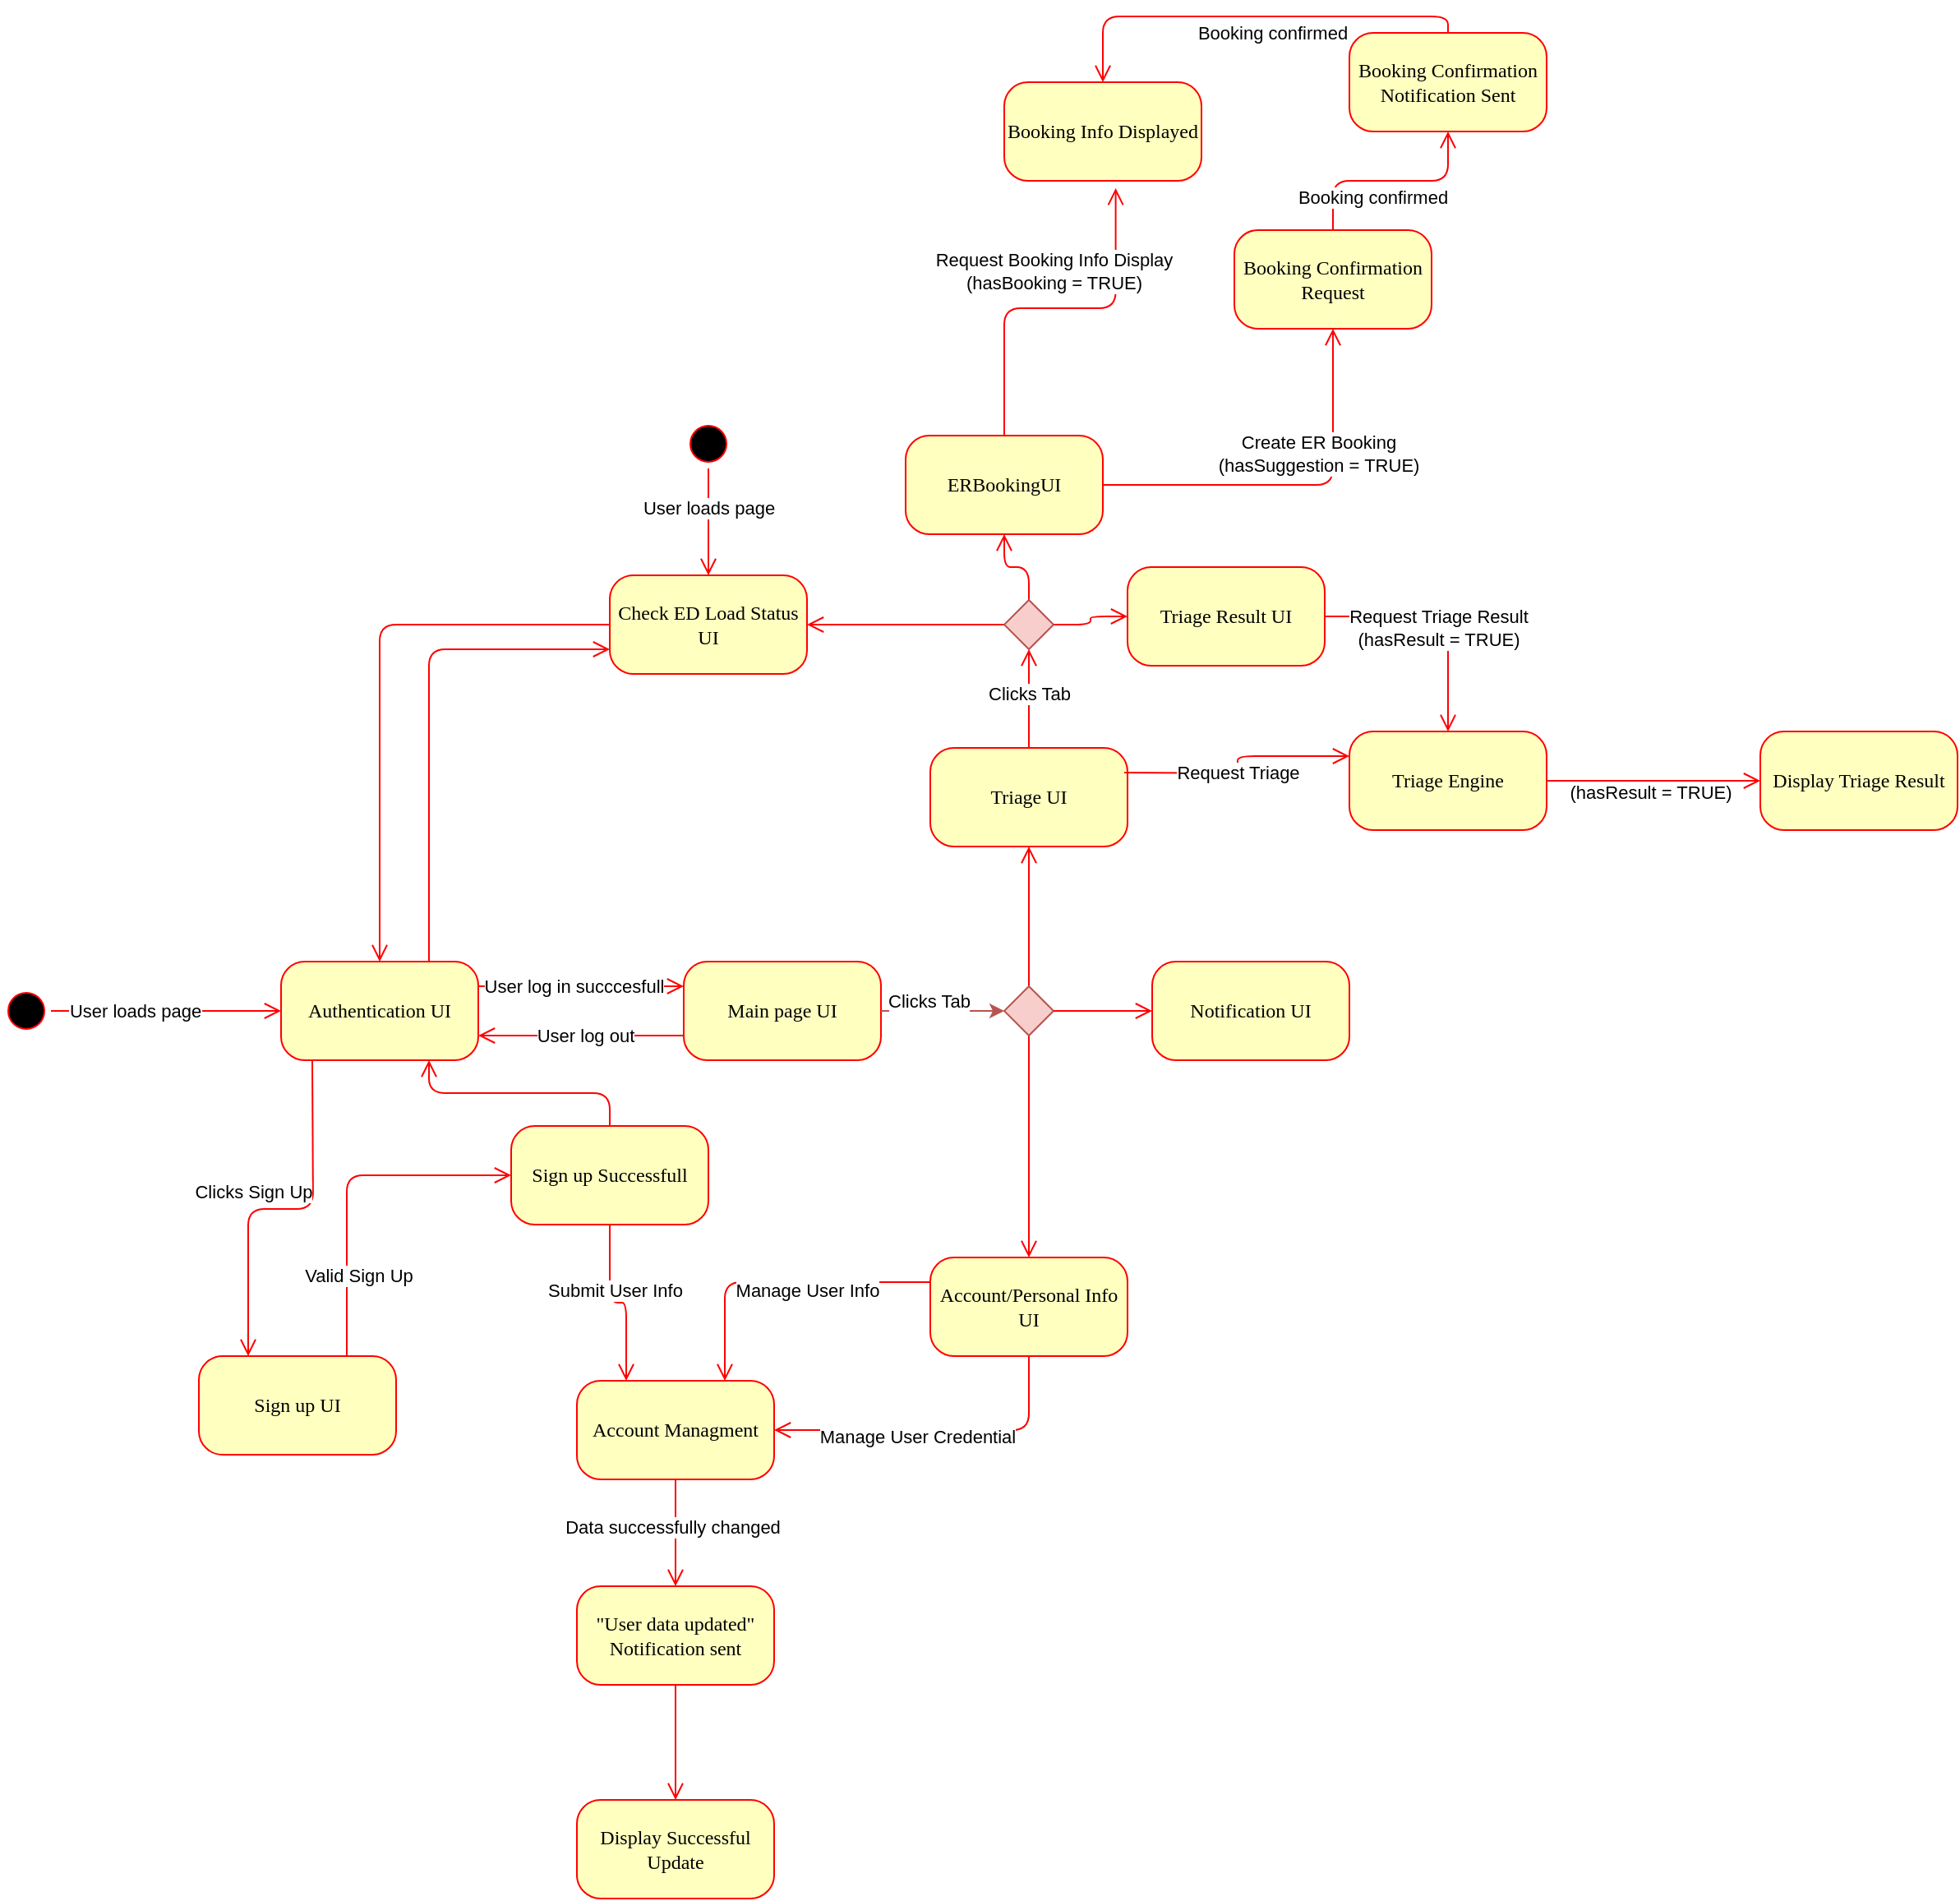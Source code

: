 <mxfile version="22.0.6" type="github">
  <diagram name="Page-1" id="58cdce13-f638-feb5-8d6f-7d28b1aa9fa0">
    <mxGraphModel dx="2159" dy="1327" grid="1" gridSize="10" guides="1" tooltips="1" connect="1" arrows="1" fold="1" page="1" pageScale="1" pageWidth="1100" pageHeight="850" background="none" math="0" shadow="0">
      <root>
        <mxCell id="0" />
        <mxCell id="1" parent="0" />
        <mxCell id="382b91b5511bd0f7-1" value="" style="ellipse;html=1;shape=startState;fillColor=#000000;strokeColor=#ff0000;rounded=1;shadow=0;comic=0;labelBackgroundColor=none;fontFamily=Verdana;fontSize=12;fontColor=#000000;align=center;direction=south;" parent="1" vertex="1">
          <mxGeometry x="-40" y="125" width="30" height="30" as="geometry" />
        </mxCell>
        <mxCell id="382b91b5511bd0f7-6" value="Authentication UI" style="rounded=1;whiteSpace=wrap;html=1;arcSize=24;fillColor=#ffffc0;strokeColor=#ff0000;shadow=0;comic=0;labelBackgroundColor=none;fontFamily=Verdana;fontSize=12;fontColor=#000000;align=center;" parent="1" vertex="1">
          <mxGeometry x="130" y="110" width="120" height="60" as="geometry" />
        </mxCell>
        <mxCell id="2a3bc250acf0617d-9" style="edgeStyle=orthogonalEdgeStyle;html=1;labelBackgroundColor=none;endArrow=open;endSize=8;strokeColor=#ff0000;fontFamily=Verdana;fontSize=12;align=left;" parent="1" source="382b91b5511bd0f7-1" target="382b91b5511bd0f7-6" edge="1">
          <mxGeometry relative="1" as="geometry" />
        </mxCell>
        <mxCell id="VdD3YLYx9Pq02H5jU0q_-2" value="User loads page" style="edgeLabel;html=1;align=center;verticalAlign=middle;resizable=0;points=[];" parent="2a3bc250acf0617d-9" vertex="1" connectable="0">
          <mxGeometry x="-0.275" relative="1" as="geometry">
            <mxPoint as="offset" />
          </mxGeometry>
        </mxCell>
        <mxCell id="VdD3YLYx9Pq02H5jU0q_-5" style="edgeStyle=orthogonalEdgeStyle;html=1;labelBackgroundColor=none;endArrow=open;endSize=8;strokeColor=#ff0000;fontFamily=Verdana;fontSize=12;align=left;exitX=1;exitY=0.25;exitDx=0;exitDy=0;entryX=0;entryY=0.25;entryDx=0;entryDy=0;" parent="1" source="382b91b5511bd0f7-6" target="VdD3YLYx9Pq02H5jU0q_-14" edge="1">
          <mxGeometry relative="1" as="geometry">
            <mxPoint x="390" y="125.62" as="sourcePoint" />
            <mxPoint x="470" y="125" as="targetPoint" />
          </mxGeometry>
        </mxCell>
        <mxCell id="VdD3YLYx9Pq02H5jU0q_-8" value="User log in succcesfull" style="edgeLabel;html=1;align=center;verticalAlign=middle;resizable=0;points=[];" parent="VdD3YLYx9Pq02H5jU0q_-5" vertex="1" connectable="0">
          <mxGeometry x="-0.323" relative="1" as="geometry">
            <mxPoint x="15" as="offset" />
          </mxGeometry>
        </mxCell>
        <mxCell id="VdD3YLYx9Pq02H5jU0q_-10" style="edgeStyle=orthogonalEdgeStyle;html=1;labelBackgroundColor=none;endArrow=open;endSize=8;strokeColor=#ff0000;fontFamily=Verdana;fontSize=12;align=left;entryX=1;entryY=0.75;entryDx=0;entryDy=0;exitX=0;exitY=0.75;exitDx=0;exitDy=0;" parent="1" source="VdD3YLYx9Pq02H5jU0q_-14" target="382b91b5511bd0f7-6" edge="1">
          <mxGeometry relative="1" as="geometry">
            <mxPoint x="460" y="155" as="sourcePoint" />
            <mxPoint x="290" y="160" as="targetPoint" />
          </mxGeometry>
        </mxCell>
        <mxCell id="VdD3YLYx9Pq02H5jU0q_-11" value="User log out" style="edgeLabel;html=1;align=center;verticalAlign=middle;resizable=0;points=[];" parent="VdD3YLYx9Pq02H5jU0q_-10" vertex="1" connectable="0">
          <mxGeometry x="-0.275" relative="1" as="geometry">
            <mxPoint x="-15" as="offset" />
          </mxGeometry>
        </mxCell>
        <mxCell id="VdD3YLYx9Pq02H5jU0q_-12" style="edgeStyle=orthogonalEdgeStyle;html=1;labelBackgroundColor=none;endArrow=open;endSize=8;strokeColor=#ff0000;fontFamily=Verdana;fontSize=12;align=left;exitX=0.5;exitY=1;exitDx=0;exitDy=0;entryX=0.25;entryY=0;entryDx=0;entryDy=0;" parent="1" edge="1" target="VdD3YLYx9Pq02H5jU0q_-43">
          <mxGeometry relative="1" as="geometry">
            <mxPoint x="149.0" y="170" as="sourcePoint" />
            <mxPoint x="149" y="250" as="targetPoint" />
          </mxGeometry>
        </mxCell>
        <mxCell id="VdD3YLYx9Pq02H5jU0q_-13" value="Clicks Sign Up" style="edgeLabel;html=1;align=center;verticalAlign=middle;resizable=0;points=[];" parent="VdD3YLYx9Pq02H5jU0q_-12" vertex="1" connectable="0">
          <mxGeometry x="-0.275" relative="1" as="geometry">
            <mxPoint x="-37" as="offset" />
          </mxGeometry>
        </mxCell>
        <mxCell id="VdD3YLYx9Pq02H5jU0q_-14" value="Main page UI" style="rounded=1;whiteSpace=wrap;html=1;arcSize=24;fillColor=#ffffc0;strokeColor=#ff0000;shadow=0;comic=0;labelBackgroundColor=none;fontFamily=Verdana;fontSize=12;fontColor=#000000;align=center;" parent="1" vertex="1">
          <mxGeometry x="375" y="110" width="120" height="60" as="geometry" />
        </mxCell>
        <mxCell id="VdD3YLYx9Pq02H5jU0q_-15" style="edgeStyle=orthogonalEdgeStyle;html=1;labelBackgroundColor=none;endArrow=open;endSize=8;strokeColor=#ff0000;fontFamily=Verdana;fontSize=12;align=left;exitX=0.5;exitY=0;exitDx=0;exitDy=0;entryX=0.5;entryY=1;entryDx=0;entryDy=0;" parent="1" source="VdD3YLYx9Pq02H5jU0q_-47" target="VdD3YLYx9Pq02H5jU0q_-21" edge="1">
          <mxGeometry relative="1" as="geometry">
            <mxPoint x="310" y="135" as="sourcePoint" />
            <mxPoint x="580" y="50" as="targetPoint" />
          </mxGeometry>
        </mxCell>
        <mxCell id="VdD3YLYx9Pq02H5jU0q_-21" value="Triage UI" style="rounded=1;whiteSpace=wrap;html=1;arcSize=24;fillColor=#ffffc0;strokeColor=#ff0000;shadow=0;comic=0;labelBackgroundColor=none;fontFamily=Verdana;fontSize=12;fontColor=#000000;align=center;" parent="1" vertex="1">
          <mxGeometry x="525" y="-20" width="120" height="60" as="geometry" />
        </mxCell>
        <mxCell id="VdD3YLYx9Pq02H5jU0q_-24" style="edgeStyle=orthogonalEdgeStyle;html=1;labelBackgroundColor=none;endArrow=open;endSize=8;strokeColor=#ff0000;fontFamily=Verdana;fontSize=12;align=left;exitX=0.5;exitY=0;exitDx=0;exitDy=0;entryX=0.5;entryY=1;entryDx=0;entryDy=0;" parent="1" source="VdD3YLYx9Pq02H5jU0q_-49" target="VdD3YLYx9Pq02H5jU0q_-26" edge="1">
          <mxGeometry relative="1" as="geometry">
            <mxPoint x="590" y="120" as="sourcePoint" />
            <mxPoint x="710" y="10" as="targetPoint" />
          </mxGeometry>
        </mxCell>
        <mxCell id="VdD3YLYx9Pq02H5jU0q_-26" value="ERBookingUI" style="rounded=1;whiteSpace=wrap;html=1;arcSize=24;fillColor=#ffffc0;strokeColor=#ff0000;shadow=0;comic=0;labelBackgroundColor=none;fontFamily=Verdana;fontSize=12;fontColor=#000000;align=center;" parent="1" vertex="1">
          <mxGeometry x="510" y="-210" width="120" height="60" as="geometry" />
        </mxCell>
        <mxCell id="VdD3YLYx9Pq02H5jU0q_-29" style="edgeStyle=orthogonalEdgeStyle;html=1;labelBackgroundColor=none;endArrow=open;endSize=8;strokeColor=#ff0000;fontFamily=Verdana;fontSize=12;align=left;exitX=0.5;exitY=0;exitDx=0;exitDy=0;entryX=0.5;entryY=1;entryDx=0;entryDy=0;" parent="1" source="VdD3YLYx9Pq02H5jU0q_-21" target="VdD3YLYx9Pq02H5jU0q_-49" edge="1">
          <mxGeometry relative="1" as="geometry">
            <mxPoint x="400" y="-51.96" as="sourcePoint" />
            <mxPoint x="530" y="-80" as="targetPoint" />
          </mxGeometry>
        </mxCell>
        <mxCell id="9bYLnxyuJk67JNiSMp8e-36" value="&lt;div&gt;Clicks Tab&lt;/div&gt;" style="edgeLabel;html=1;align=center;verticalAlign=middle;resizable=0;points=[];" vertex="1" connectable="0" parent="VdD3YLYx9Pq02H5jU0q_-29">
          <mxGeometry x="0.341" relative="1" as="geometry">
            <mxPoint y="7" as="offset" />
          </mxGeometry>
        </mxCell>
        <mxCell id="VdD3YLYx9Pq02H5jU0q_-30" value="Check ED Load Status UI" style="rounded=1;whiteSpace=wrap;html=1;arcSize=24;fillColor=#ffffc0;strokeColor=#ff0000;shadow=0;comic=0;labelBackgroundColor=none;fontFamily=Verdana;fontSize=12;fontColor=#000000;align=center;" parent="1" vertex="1">
          <mxGeometry x="330" y="-125.0" width="120" height="60" as="geometry" />
        </mxCell>
        <mxCell id="VdD3YLYx9Pq02H5jU0q_-34" style="edgeStyle=orthogonalEdgeStyle;html=1;labelBackgroundColor=none;endArrow=open;endSize=8;strokeColor=#ff0000;fontFamily=Verdana;fontSize=12;align=left;entryX=1;entryY=0.5;entryDx=0;entryDy=0;exitX=0;exitY=0.5;exitDx=0;exitDy=0;" parent="1" source="VdD3YLYx9Pq02H5jU0q_-49" target="VdD3YLYx9Pq02H5jU0q_-30" edge="1">
          <mxGeometry relative="1" as="geometry">
            <mxPoint x="540" y="-10" as="sourcePoint" />
            <mxPoint x="460" y="-95" as="targetPoint" />
          </mxGeometry>
        </mxCell>
        <mxCell id="VdD3YLYx9Pq02H5jU0q_-35" value="Account/Personal Info UI" style="rounded=1;whiteSpace=wrap;html=1;arcSize=24;fillColor=#ffffc0;strokeColor=#ff0000;shadow=0;comic=0;labelBackgroundColor=none;fontFamily=Verdana;fontSize=12;fontColor=#000000;align=center;" parent="1" vertex="1">
          <mxGeometry x="525" y="290" width="120" height="60" as="geometry" />
        </mxCell>
        <mxCell id="VdD3YLYx9Pq02H5jU0q_-36" style="edgeStyle=orthogonalEdgeStyle;html=1;labelBackgroundColor=none;endArrow=open;endSize=8;strokeColor=#ff0000;fontFamily=Verdana;fontSize=12;align=left;exitX=0.5;exitY=1;exitDx=0;exitDy=0;entryX=0.5;entryY=0;entryDx=0;entryDy=0;" parent="1" source="VdD3YLYx9Pq02H5jU0q_-47" target="VdD3YLYx9Pq02H5jU0q_-35" edge="1">
          <mxGeometry relative="1" as="geometry">
            <mxPoint x="650" y="150" as="sourcePoint" />
            <mxPoint x="710" y="150" as="targetPoint" />
          </mxGeometry>
        </mxCell>
        <mxCell id="VdD3YLYx9Pq02H5jU0q_-39" style="edgeStyle=orthogonalEdgeStyle;html=1;labelBackgroundColor=none;endArrow=open;endSize=8;strokeColor=#ff0000;fontFamily=Verdana;fontSize=12;align=left;entryX=0.5;entryY=0;entryDx=0;entryDy=0;exitX=0;exitY=0.5;exitDx=0;exitDy=0;" parent="1" source="VdD3YLYx9Pq02H5jU0q_-30" target="382b91b5511bd0f7-6" edge="1">
          <mxGeometry relative="1" as="geometry">
            <mxPoint x="540" y="-10" as="sourcePoint" />
            <mxPoint x="540" y="-90" as="targetPoint" />
          </mxGeometry>
        </mxCell>
        <mxCell id="VdD3YLYx9Pq02H5jU0q_-40" value="" style="ellipse;html=1;shape=startState;fillColor=#000000;strokeColor=#ff0000;rounded=1;shadow=0;comic=0;labelBackgroundColor=none;fontFamily=Verdana;fontSize=12;fontColor=#000000;align=center;direction=south;" parent="1" vertex="1">
          <mxGeometry x="375" y="-220" width="30" height="30" as="geometry" />
        </mxCell>
        <mxCell id="VdD3YLYx9Pq02H5jU0q_-41" style="edgeStyle=orthogonalEdgeStyle;html=1;labelBackgroundColor=none;endArrow=open;endSize=8;strokeColor=#ff0000;fontFamily=Verdana;fontSize=12;align=left;entryX=0.5;entryY=0;entryDx=0;entryDy=0;" parent="1" source="VdD3YLYx9Pq02H5jU0q_-40" target="VdD3YLYx9Pq02H5jU0q_-30" edge="1">
          <mxGeometry relative="1" as="geometry">
            <mxPoint x="370" y="-135" as="targetPoint" />
          </mxGeometry>
        </mxCell>
        <mxCell id="VdD3YLYx9Pq02H5jU0q_-42" value="User loads page" style="edgeLabel;html=1;align=center;verticalAlign=middle;resizable=0;points=[];" parent="VdD3YLYx9Pq02H5jU0q_-41" vertex="1" connectable="0">
          <mxGeometry x="-0.275" relative="1" as="geometry">
            <mxPoint as="offset" />
          </mxGeometry>
        </mxCell>
        <mxCell id="VdD3YLYx9Pq02H5jU0q_-43" value="Sign up UI" style="rounded=1;whiteSpace=wrap;html=1;arcSize=24;fillColor=#ffffc0;strokeColor=#ff0000;shadow=0;comic=0;labelBackgroundColor=none;fontFamily=Verdana;fontSize=12;fontColor=#000000;align=center;" parent="1" vertex="1">
          <mxGeometry x="80" y="350" width="120" height="60" as="geometry" />
        </mxCell>
        <mxCell id="VdD3YLYx9Pq02H5jU0q_-44" style="edgeStyle=orthogonalEdgeStyle;html=1;labelBackgroundColor=none;endArrow=open;endSize=8;strokeColor=#ff0000;fontFamily=Verdana;fontSize=12;align=left;exitX=0.75;exitY=0;exitDx=0;exitDy=0;entryX=0;entryY=0.5;entryDx=0;entryDy=0;" parent="1" source="VdD3YLYx9Pq02H5jU0q_-43" target="9bYLnxyuJk67JNiSMp8e-49" edge="1">
          <mxGeometry relative="1" as="geometry">
            <mxPoint x="159.0" y="180" as="sourcePoint" />
            <mxPoint x="250" y="250" as="targetPoint" />
            <Array as="points" />
          </mxGeometry>
        </mxCell>
        <mxCell id="9bYLnxyuJk67JNiSMp8e-50" value="Valid Sign Up" style="edgeLabel;html=1;align=center;verticalAlign=middle;resizable=0;points=[];" vertex="1" connectable="0" parent="VdD3YLYx9Pq02H5jU0q_-44">
          <mxGeometry x="-0.24" y="5" relative="1" as="geometry">
            <mxPoint x="12" y="31" as="offset" />
          </mxGeometry>
        </mxCell>
        <mxCell id="VdD3YLYx9Pq02H5jU0q_-47" value="" style="rhombus;whiteSpace=wrap;html=1;fillColor=#f8cecc;strokeColor=#b85450;" parent="1" vertex="1">
          <mxGeometry x="570" y="125" width="30" height="30" as="geometry" />
        </mxCell>
        <mxCell id="VdD3YLYx9Pq02H5jU0q_-48" value="" style="endArrow=classic;html=1;rounded=0;fillColor=#f8cecc;strokeColor=#b85450;entryX=0;entryY=0.5;entryDx=0;entryDy=0;exitX=1;exitY=0.5;exitDx=0;exitDy=0;" parent="1" source="VdD3YLYx9Pq02H5jU0q_-14" target="VdD3YLYx9Pq02H5jU0q_-47" edge="1">
          <mxGeometry width="50" height="50" relative="1" as="geometry">
            <mxPoint x="500" y="140" as="sourcePoint" />
            <mxPoint x="550" y="150" as="targetPoint" />
          </mxGeometry>
        </mxCell>
        <mxCell id="9bYLnxyuJk67JNiSMp8e-1" value="Clicks Tab" style="edgeLabel;html=1;align=center;verticalAlign=middle;resizable=0;points=[];" vertex="1" connectable="0" parent="VdD3YLYx9Pq02H5jU0q_-48">
          <mxGeometry x="-0.237" y="6" relative="1" as="geometry">
            <mxPoint as="offset" />
          </mxGeometry>
        </mxCell>
        <mxCell id="VdD3YLYx9Pq02H5jU0q_-49" value="" style="rhombus;whiteSpace=wrap;html=1;fillColor=#f8cecc;strokeColor=#b85450;" parent="1" vertex="1">
          <mxGeometry x="570" y="-110" width="30" height="30" as="geometry" />
        </mxCell>
        <mxCell id="VdD3YLYx9Pq02H5jU0q_-54" value="Triage Result UI" style="rounded=1;whiteSpace=wrap;html=1;arcSize=24;fillColor=#ffffc0;strokeColor=#ff0000;shadow=0;comic=0;labelBackgroundColor=none;fontFamily=Verdana;fontSize=12;fontColor=#000000;align=center;" parent="1" vertex="1">
          <mxGeometry x="645" y="-130" width="120" height="60" as="geometry" />
        </mxCell>
        <mxCell id="VdD3YLYx9Pq02H5jU0q_-55" style="edgeStyle=orthogonalEdgeStyle;html=1;labelBackgroundColor=none;endArrow=open;endSize=8;strokeColor=#ff0000;fontFamily=Verdana;fontSize=12;align=left;entryX=0;entryY=0.5;entryDx=0;entryDy=0;exitX=1;exitY=0.5;exitDx=0;exitDy=0;" parent="1" source="VdD3YLYx9Pq02H5jU0q_-49" target="VdD3YLYx9Pq02H5jU0q_-54" edge="1">
          <mxGeometry relative="1" as="geometry">
            <mxPoint x="600" y="-90" as="sourcePoint" />
            <mxPoint x="150" y="-305" as="targetPoint" />
          </mxGeometry>
        </mxCell>
        <mxCell id="9bYLnxyuJk67JNiSMp8e-3" style="edgeStyle=orthogonalEdgeStyle;html=1;labelBackgroundColor=none;endArrow=open;endSize=8;strokeColor=#ff0000;fontFamily=Verdana;fontSize=12;align=left;exitX=0.75;exitY=0;exitDx=0;exitDy=0;entryX=0;entryY=0.75;entryDx=0;entryDy=0;" edge="1" parent="1" source="382b91b5511bd0f7-6" target="VdD3YLYx9Pq02H5jU0q_-30">
          <mxGeometry relative="1" as="geometry">
            <mxPoint x="340" y="-85" as="sourcePoint" />
            <mxPoint x="290" y="20" as="targetPoint" />
          </mxGeometry>
        </mxCell>
        <mxCell id="9bYLnxyuJk67JNiSMp8e-13" style="edgeStyle=orthogonalEdgeStyle;html=1;labelBackgroundColor=none;endArrow=open;endSize=8;strokeColor=#ff0000;fontFamily=Verdana;fontSize=12;align=left;exitX=1;exitY=0.5;exitDx=0;exitDy=0;entryX=0.5;entryY=1;entryDx=0;entryDy=0;" edge="1" parent="1" source="VdD3YLYx9Pq02H5jU0q_-26" target="9bYLnxyuJk67JNiSMp8e-23">
          <mxGeometry relative="1" as="geometry">
            <mxPoint x="470" y="-170" as="sourcePoint" />
            <mxPoint x="770" y="-275" as="targetPoint" />
          </mxGeometry>
        </mxCell>
        <mxCell id="9bYLnxyuJk67JNiSMp8e-14" value="&lt;div&gt;Create ER Booking&lt;/div&gt;&lt;div&gt;(hasSuggestion = TRUE)&lt;br&gt;&lt;/div&gt;" style="edgeLabel;html=1;align=center;verticalAlign=middle;resizable=0;points=[];" vertex="1" connectable="0" parent="9bYLnxyuJk67JNiSMp8e-13">
          <mxGeometry x="0.358" y="9" relative="1" as="geometry">
            <mxPoint as="offset" />
          </mxGeometry>
        </mxCell>
        <mxCell id="9bYLnxyuJk67JNiSMp8e-18" style="edgeStyle=orthogonalEdgeStyle;html=1;labelBackgroundColor=none;endArrow=open;endSize=8;strokeColor=#ff0000;fontFamily=Verdana;fontSize=12;align=left;exitX=0.5;exitY=0;exitDx=0;exitDy=0;entryX=0.565;entryY=1.076;entryDx=0;entryDy=0;entryPerimeter=0;" edge="1" parent="1" source="VdD3YLYx9Pq02H5jU0q_-26" target="9bYLnxyuJk67JNiSMp8e-22">
          <mxGeometry relative="1" as="geometry">
            <mxPoint x="470" y="-170" as="sourcePoint" />
            <mxPoint x="610" y="-375" as="targetPoint" />
          </mxGeometry>
        </mxCell>
        <mxCell id="9bYLnxyuJk67JNiSMp8e-19" value="&lt;div&gt;Request Booking Info Display&lt;br&gt;&lt;/div&gt;&lt;div&gt;(hasBooking = TRUE)&lt;br&gt;&lt;/div&gt;" style="edgeLabel;html=1;align=center;verticalAlign=middle;resizable=0;points=[];" vertex="1" connectable="0" parent="9bYLnxyuJk67JNiSMp8e-18">
          <mxGeometry x="-0.437" y="4" relative="1" as="geometry">
            <mxPoint x="34" y="-39" as="offset" />
          </mxGeometry>
        </mxCell>
        <mxCell id="9bYLnxyuJk67JNiSMp8e-22" value="Booking Info Displayed" style="rounded=1;whiteSpace=wrap;html=1;arcSize=24;fillColor=#ffffc0;strokeColor=#ff0000;shadow=0;comic=0;labelBackgroundColor=none;fontFamily=Verdana;fontSize=12;fontColor=#000000;align=center;" vertex="1" parent="1">
          <mxGeometry x="570" y="-425" width="120" height="60" as="geometry" />
        </mxCell>
        <mxCell id="9bYLnxyuJk67JNiSMp8e-23" value="Booking Confirmation Request" style="rounded=1;whiteSpace=wrap;html=1;arcSize=24;fillColor=#ffffc0;strokeColor=#ff0000;shadow=0;comic=0;labelBackgroundColor=none;fontFamily=Verdana;fontSize=12;fontColor=#000000;align=center;" vertex="1" parent="1">
          <mxGeometry x="710" y="-335" width="120" height="60" as="geometry" />
        </mxCell>
        <mxCell id="9bYLnxyuJk67JNiSMp8e-25" style="edgeStyle=orthogonalEdgeStyle;html=1;labelBackgroundColor=none;endArrow=open;endSize=8;strokeColor=#ff0000;fontFamily=Verdana;fontSize=12;align=left;exitX=0.5;exitY=0;exitDx=0;exitDy=0;entryX=0.5;entryY=1;entryDx=0;entryDy=0;" edge="1" parent="1" source="9bYLnxyuJk67JNiSMp8e-23" target="9bYLnxyuJk67JNiSMp8e-28">
          <mxGeometry relative="1" as="geometry">
            <mxPoint x="640" y="-170" as="sourcePoint" />
            <mxPoint x="850" y="-375" as="targetPoint" />
          </mxGeometry>
        </mxCell>
        <mxCell id="9bYLnxyuJk67JNiSMp8e-27" value="Booking confirmed" style="edgeLabel;html=1;align=center;verticalAlign=middle;resizable=0;points=[];" vertex="1" connectable="0" parent="9bYLnxyuJk67JNiSMp8e-25">
          <mxGeometry x="-0.17" relative="1" as="geometry">
            <mxPoint y="10" as="offset" />
          </mxGeometry>
        </mxCell>
        <mxCell id="9bYLnxyuJk67JNiSMp8e-28" value="Booking Confirmation Notification Sent" style="rounded=1;whiteSpace=wrap;html=1;arcSize=24;fillColor=#ffffc0;strokeColor=#ff0000;shadow=0;comic=0;labelBackgroundColor=none;fontFamily=Verdana;fontSize=12;fontColor=#000000;align=center;" vertex="1" parent="1">
          <mxGeometry x="780" y="-455" width="120" height="60" as="geometry" />
        </mxCell>
        <mxCell id="9bYLnxyuJk67JNiSMp8e-29" style="edgeStyle=orthogonalEdgeStyle;html=1;labelBackgroundColor=none;endArrow=open;endSize=8;strokeColor=#ff0000;fontFamily=Verdana;fontSize=12;align=left;exitX=0.5;exitY=0;exitDx=0;exitDy=0;entryX=0.5;entryY=0;entryDx=0;entryDy=0;" edge="1" parent="1" source="9bYLnxyuJk67JNiSMp8e-28" target="9bYLnxyuJk67JNiSMp8e-22">
          <mxGeometry relative="1" as="geometry">
            <mxPoint x="840" y="-470" as="sourcePoint" />
            <mxPoint x="630" y="-440" as="targetPoint" />
          </mxGeometry>
        </mxCell>
        <mxCell id="9bYLnxyuJk67JNiSMp8e-30" value="Booking confirmed" style="edgeLabel;html=1;align=center;verticalAlign=middle;resizable=0;points=[];" vertex="1" connectable="0" parent="9bYLnxyuJk67JNiSMp8e-29">
          <mxGeometry x="-0.17" relative="1" as="geometry">
            <mxPoint x="-9" y="10" as="offset" />
          </mxGeometry>
        </mxCell>
        <mxCell id="9bYLnxyuJk67JNiSMp8e-33" style="edgeStyle=orthogonalEdgeStyle;html=1;labelBackgroundColor=none;endArrow=open;endSize=8;strokeColor=#ff0000;fontFamily=Verdana;fontSize=12;align=left;exitX=1;exitY=0.25;exitDx=0;exitDy=0;entryX=0;entryY=0.25;entryDx=0;entryDy=0;" edge="1" parent="1" target="9bYLnxyuJk67JNiSMp8e-34">
          <mxGeometry relative="1" as="geometry">
            <mxPoint x="643" y="-5" as="sourcePoint" />
            <mxPoint x="778" as="targetPoint" />
          </mxGeometry>
        </mxCell>
        <mxCell id="9bYLnxyuJk67JNiSMp8e-42" value="Request Triage" style="edgeLabel;html=1;align=center;verticalAlign=middle;resizable=0;points=[];" vertex="1" connectable="0" parent="9bYLnxyuJk67JNiSMp8e-33">
          <mxGeometry x="-0.058" relative="1" as="geometry">
            <mxPoint as="offset" />
          </mxGeometry>
        </mxCell>
        <mxCell id="9bYLnxyuJk67JNiSMp8e-34" value="Triage Engine" style="rounded=1;whiteSpace=wrap;html=1;arcSize=24;fillColor=#ffffc0;strokeColor=#ff0000;shadow=0;comic=0;labelBackgroundColor=none;fontFamily=Verdana;fontSize=12;fontColor=#000000;align=center;" vertex="1" parent="1">
          <mxGeometry x="780" y="-30" width="120" height="60" as="geometry" />
        </mxCell>
        <mxCell id="9bYLnxyuJk67JNiSMp8e-39" style="edgeStyle=orthogonalEdgeStyle;html=1;labelBackgroundColor=none;endArrow=open;endSize=8;strokeColor=#ff0000;fontFamily=Verdana;fontSize=12;align=left;exitX=1;exitY=0.5;exitDx=0;exitDy=0;entryX=0.5;entryY=0;entryDx=0;entryDy=0;" edge="1" parent="1" source="VdD3YLYx9Pq02H5jU0q_-54" target="9bYLnxyuJk67JNiSMp8e-34">
          <mxGeometry relative="1" as="geometry">
            <mxPoint x="655" y="5" as="sourcePoint" />
            <mxPoint x="790" y="10" as="targetPoint" />
          </mxGeometry>
        </mxCell>
        <mxCell id="9bYLnxyuJk67JNiSMp8e-40" value="&lt;div&gt;Request Triage Result&lt;/div&gt;&lt;div&gt;(hasResult = TRUE)&lt;br&gt;&lt;/div&gt;" style="edgeLabel;html=1;align=center;verticalAlign=middle;resizable=0;points=[];" vertex="1" connectable="0" parent="9bYLnxyuJk67JNiSMp8e-39">
          <mxGeometry x="-0.156" relative="1" as="geometry">
            <mxPoint x="8" y="7" as="offset" />
          </mxGeometry>
        </mxCell>
        <mxCell id="9bYLnxyuJk67JNiSMp8e-44" style="edgeStyle=orthogonalEdgeStyle;html=1;labelBackgroundColor=none;endArrow=open;endSize=8;strokeColor=#ff0000;fontFamily=Verdana;fontSize=12;align=left;exitX=1;exitY=0.5;exitDx=0;exitDy=0;entryX=0;entryY=0.5;entryDx=0;entryDy=0;" edge="1" parent="1" source="9bYLnxyuJk67JNiSMp8e-34" target="9bYLnxyuJk67JNiSMp8e-46">
          <mxGeometry relative="1" as="geometry">
            <mxPoint x="775" y="-90" as="sourcePoint" />
            <mxPoint x="1050" y="-10" as="targetPoint" />
          </mxGeometry>
        </mxCell>
        <mxCell id="9bYLnxyuJk67JNiSMp8e-45" value="&lt;div&gt;(hasResult = TRUE)&lt;br&gt;&lt;/div&gt;" style="edgeLabel;html=1;align=center;verticalAlign=middle;resizable=0;points=[];" vertex="1" connectable="0" parent="9bYLnxyuJk67JNiSMp8e-44">
          <mxGeometry x="-0.156" relative="1" as="geometry">
            <mxPoint x="8" y="7" as="offset" />
          </mxGeometry>
        </mxCell>
        <mxCell id="9bYLnxyuJk67JNiSMp8e-46" value="Display Triage Result" style="rounded=1;whiteSpace=wrap;html=1;arcSize=24;fillColor=#ffffc0;strokeColor=#ff0000;shadow=0;comic=0;labelBackgroundColor=none;fontFamily=Verdana;fontSize=12;fontColor=#000000;align=center;" vertex="1" parent="1">
          <mxGeometry x="1030" y="-30" width="120" height="60" as="geometry" />
        </mxCell>
        <mxCell id="9bYLnxyuJk67JNiSMp8e-47" value="Account Managment" style="rounded=1;whiteSpace=wrap;html=1;arcSize=24;fillColor=#ffffc0;strokeColor=#ff0000;shadow=0;comic=0;labelBackgroundColor=none;fontFamily=Verdana;fontSize=12;fontColor=#000000;align=center;" vertex="1" parent="1">
          <mxGeometry x="310" y="365" width="120" height="60" as="geometry" />
        </mxCell>
        <mxCell id="9bYLnxyuJk67JNiSMp8e-49" value="Sign up Successfull" style="rounded=1;whiteSpace=wrap;html=1;arcSize=24;fillColor=#ffffc0;strokeColor=#ff0000;shadow=0;comic=0;labelBackgroundColor=none;fontFamily=Verdana;fontSize=12;fontColor=#000000;align=center;" vertex="1" parent="1">
          <mxGeometry x="270" y="210" width="120" height="60" as="geometry" />
        </mxCell>
        <mxCell id="9bYLnxyuJk67JNiSMp8e-51" style="edgeStyle=orthogonalEdgeStyle;html=1;labelBackgroundColor=none;endArrow=open;endSize=8;strokeColor=#ff0000;fontFamily=Verdana;fontSize=12;align=left;exitX=0.5;exitY=1;exitDx=0;exitDy=0;entryX=0.25;entryY=0;entryDx=0;entryDy=0;" edge="1" parent="1" source="9bYLnxyuJk67JNiSMp8e-49" target="9bYLnxyuJk67JNiSMp8e-47">
          <mxGeometry relative="1" as="geometry">
            <mxPoint x="180" y="360" as="sourcePoint" />
            <mxPoint x="280" y="250" as="targetPoint" />
            <Array as="points" />
          </mxGeometry>
        </mxCell>
        <mxCell id="9bYLnxyuJk67JNiSMp8e-52" value="Submit User Info" style="edgeLabel;html=1;align=center;verticalAlign=middle;resizable=0;points=[];" vertex="1" connectable="0" parent="9bYLnxyuJk67JNiSMp8e-51">
          <mxGeometry x="-0.24" y="5" relative="1" as="geometry">
            <mxPoint x="-2" as="offset" />
          </mxGeometry>
        </mxCell>
        <mxCell id="9bYLnxyuJk67JNiSMp8e-53" style="edgeStyle=orthogonalEdgeStyle;html=1;labelBackgroundColor=none;endArrow=open;endSize=8;strokeColor=#ff0000;fontFamily=Verdana;fontSize=12;align=left;exitX=0.5;exitY=0;exitDx=0;exitDy=0;entryX=0.75;entryY=1;entryDx=0;entryDy=0;" edge="1" parent="1" source="9bYLnxyuJk67JNiSMp8e-49" target="382b91b5511bd0f7-6">
          <mxGeometry relative="1" as="geometry">
            <mxPoint x="180" y="360" as="sourcePoint" />
            <mxPoint x="280" y="250" as="targetPoint" />
            <Array as="points" />
          </mxGeometry>
        </mxCell>
        <mxCell id="9bYLnxyuJk67JNiSMp8e-55" style="edgeStyle=orthogonalEdgeStyle;html=1;labelBackgroundColor=none;endArrow=open;endSize=8;strokeColor=#ff0000;fontFamily=Verdana;fontSize=12;align=left;exitX=0.5;exitY=1;exitDx=0;exitDy=0;entryX=1;entryY=0.5;entryDx=0;entryDy=0;" edge="1" parent="1" source="VdD3YLYx9Pq02H5jU0q_-35" target="9bYLnxyuJk67JNiSMp8e-47">
          <mxGeometry relative="1" as="geometry">
            <mxPoint x="595" y="165" as="sourcePoint" />
            <mxPoint x="595" y="300" as="targetPoint" />
          </mxGeometry>
        </mxCell>
        <mxCell id="9bYLnxyuJk67JNiSMp8e-56" value="Manage User Credential" style="edgeLabel;html=1;align=center;verticalAlign=middle;resizable=0;points=[];" vertex="1" connectable="0" parent="9bYLnxyuJk67JNiSMp8e-55">
          <mxGeometry x="0.131" y="4" relative="1" as="geometry">
            <mxPoint as="offset" />
          </mxGeometry>
        </mxCell>
        <mxCell id="9bYLnxyuJk67JNiSMp8e-57" style="edgeStyle=orthogonalEdgeStyle;html=1;labelBackgroundColor=none;endArrow=open;endSize=8;strokeColor=#ff0000;fontFamily=Verdana;fontSize=12;align=left;exitX=0;exitY=0.25;exitDx=0;exitDy=0;entryX=0.75;entryY=0;entryDx=0;entryDy=0;" edge="1" parent="1" source="VdD3YLYx9Pq02H5jU0q_-35" target="9bYLnxyuJk67JNiSMp8e-47">
          <mxGeometry relative="1" as="geometry">
            <mxPoint x="595" y="360" as="sourcePoint" />
            <mxPoint x="440" y="405" as="targetPoint" />
          </mxGeometry>
        </mxCell>
        <mxCell id="9bYLnxyuJk67JNiSMp8e-58" value="Manage User Info" style="edgeLabel;html=1;align=center;verticalAlign=middle;resizable=0;points=[];" vertex="1" connectable="0" parent="9bYLnxyuJk67JNiSMp8e-57">
          <mxGeometry x="0.131" y="4" relative="1" as="geometry">
            <mxPoint x="29" y="1" as="offset" />
          </mxGeometry>
        </mxCell>
        <mxCell id="9bYLnxyuJk67JNiSMp8e-59" style="edgeStyle=orthogonalEdgeStyle;html=1;labelBackgroundColor=none;endArrow=open;endSize=8;strokeColor=#ff0000;fontFamily=Verdana;fontSize=12;align=left;exitX=0.5;exitY=1;exitDx=0;exitDy=0;entryX=0.5;entryY=0;entryDx=0;entryDy=0;" edge="1" parent="1" source="9bYLnxyuJk67JNiSMp8e-47" target="9bYLnxyuJk67JNiSMp8e-63">
          <mxGeometry relative="1" as="geometry">
            <mxPoint x="535" y="315" as="sourcePoint" />
            <mxPoint x="370" y="480" as="targetPoint" />
          </mxGeometry>
        </mxCell>
        <mxCell id="9bYLnxyuJk67JNiSMp8e-68" value="Data successfully changed" style="edgeLabel;html=1;align=center;verticalAlign=middle;resizable=0;points=[];" vertex="1" connectable="0" parent="9bYLnxyuJk67JNiSMp8e-59">
          <mxGeometry x="-0.118" y="-2" relative="1" as="geometry">
            <mxPoint as="offset" />
          </mxGeometry>
        </mxCell>
        <mxCell id="9bYLnxyuJk67JNiSMp8e-63" value="&quot;User data updated&quot; Notification sent" style="rounded=1;whiteSpace=wrap;html=1;arcSize=24;fillColor=#ffffc0;strokeColor=#ff0000;shadow=0;comic=0;labelBackgroundColor=none;fontFamily=Verdana;fontSize=12;fontColor=#000000;align=center;" vertex="1" parent="1">
          <mxGeometry x="310" y="490" width="120" height="60" as="geometry" />
        </mxCell>
        <mxCell id="9bYLnxyuJk67JNiSMp8e-65" style="edgeStyle=orthogonalEdgeStyle;html=1;labelBackgroundColor=none;endArrow=open;endSize=8;strokeColor=#ff0000;fontFamily=Verdana;fontSize=12;align=left;exitX=0.5;exitY=1;exitDx=0;exitDy=0;entryX=0.5;entryY=0;entryDx=0;entryDy=0;" edge="1" parent="1" source="9bYLnxyuJk67JNiSMp8e-63" target="9bYLnxyuJk67JNiSMp8e-66">
          <mxGeometry relative="1" as="geometry">
            <mxPoint x="380" y="435" as="sourcePoint" />
            <mxPoint x="370" y="610" as="targetPoint" />
          </mxGeometry>
        </mxCell>
        <mxCell id="9bYLnxyuJk67JNiSMp8e-66" value="Display Successful Update" style="rounded=1;whiteSpace=wrap;html=1;arcSize=24;fillColor=#ffffc0;strokeColor=#ff0000;shadow=0;comic=0;labelBackgroundColor=none;fontFamily=Verdana;fontSize=12;fontColor=#000000;align=center;" vertex="1" parent="1">
          <mxGeometry x="310" y="620" width="120" height="60" as="geometry" />
        </mxCell>
        <mxCell id="9bYLnxyuJk67JNiSMp8e-69" value="Notification UI" style="rounded=1;whiteSpace=wrap;html=1;arcSize=24;fillColor=#ffffc0;strokeColor=#ff0000;shadow=0;comic=0;labelBackgroundColor=none;fontFamily=Verdana;fontSize=12;fontColor=#000000;align=center;" vertex="1" parent="1">
          <mxGeometry x="660" y="110" width="120" height="60" as="geometry" />
        </mxCell>
        <mxCell id="9bYLnxyuJk67JNiSMp8e-70" style="edgeStyle=orthogonalEdgeStyle;html=1;labelBackgroundColor=none;endArrow=open;endSize=8;strokeColor=#ff0000;fontFamily=Verdana;fontSize=12;align=left;exitX=1;exitY=0.5;exitDx=0;exitDy=0;entryX=0;entryY=0.5;entryDx=0;entryDy=0;" edge="1" parent="1" source="VdD3YLYx9Pq02H5jU0q_-47" target="9bYLnxyuJk67JNiSMp8e-69">
          <mxGeometry relative="1" as="geometry">
            <mxPoint x="595" y="165" as="sourcePoint" />
            <mxPoint x="595" y="300" as="targetPoint" />
          </mxGeometry>
        </mxCell>
      </root>
    </mxGraphModel>
  </diagram>
</mxfile>
